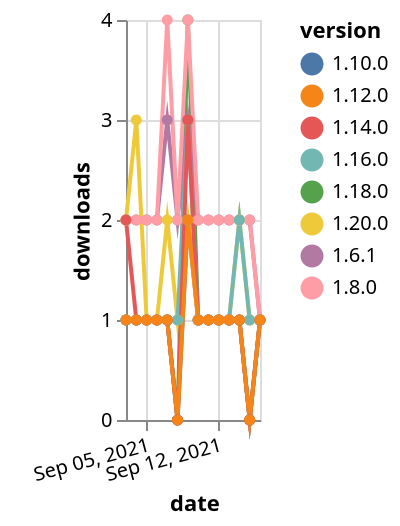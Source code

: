 {"$schema": "https://vega.github.io/schema/vega-lite/v5.json", "description": "A simple bar chart with embedded data.", "data": {"values": [{"date": "2021-09-03", "total": 212, "delta": 1, "version": "1.18.0"}, {"date": "2021-09-04", "total": 213, "delta": 1, "version": "1.18.0"}, {"date": "2021-09-05", "total": 214, "delta": 1, "version": "1.18.0"}, {"date": "2021-09-06", "total": 215, "delta": 1, "version": "1.18.0"}, {"date": "2021-09-07", "total": 216, "delta": 1, "version": "1.18.0"}, {"date": "2021-09-08", "total": 216, "delta": 0, "version": "1.18.0"}, {"date": "2021-09-09", "total": 220, "delta": 4, "version": "1.18.0"}, {"date": "2021-09-10", "total": 221, "delta": 1, "version": "1.18.0"}, {"date": "2021-09-11", "total": 222, "delta": 1, "version": "1.18.0"}, {"date": "2021-09-12", "total": 223, "delta": 1, "version": "1.18.0"}, {"date": "2021-09-13", "total": 224, "delta": 1, "version": "1.18.0"}, {"date": "2021-09-14", "total": 225, "delta": 1, "version": "1.18.0"}, {"date": "2021-09-15", "total": 225, "delta": 0, "version": "1.18.0"}, {"date": "2021-09-16", "total": 226, "delta": 1, "version": "1.18.0"}, {"date": "2021-09-03", "total": 2401, "delta": 2, "version": "1.6.1"}, {"date": "2021-09-04", "total": 2403, "delta": 2, "version": "1.6.1"}, {"date": "2021-09-05", "total": 2405, "delta": 2, "version": "1.6.1"}, {"date": "2021-09-06", "total": 2407, "delta": 2, "version": "1.6.1"}, {"date": "2021-09-07", "total": 2410, "delta": 3, "version": "1.6.1"}, {"date": "2021-09-08", "total": 2412, "delta": 2, "version": "1.6.1"}, {"date": "2021-09-09", "total": 2415, "delta": 3, "version": "1.6.1"}, {"date": "2021-09-10", "total": 2417, "delta": 2, "version": "1.6.1"}, {"date": "2021-09-11", "total": 2419, "delta": 2, "version": "1.6.1"}, {"date": "2021-09-12", "total": 2421, "delta": 2, "version": "1.6.1"}, {"date": "2021-09-13", "total": 2423, "delta": 2, "version": "1.6.1"}, {"date": "2021-09-14", "total": 2425, "delta": 2, "version": "1.6.1"}, {"date": "2021-09-15", "total": 2427, "delta": 2, "version": "1.6.1"}, {"date": "2021-09-16", "total": 2428, "delta": 1, "version": "1.6.1"}, {"date": "2021-09-03", "total": 2549, "delta": 2, "version": "1.8.0"}, {"date": "2021-09-04", "total": 2551, "delta": 2, "version": "1.8.0"}, {"date": "2021-09-05", "total": 2553, "delta": 2, "version": "1.8.0"}, {"date": "2021-09-06", "total": 2555, "delta": 2, "version": "1.8.0"}, {"date": "2021-09-07", "total": 2559, "delta": 4, "version": "1.8.0"}, {"date": "2021-09-08", "total": 2561, "delta": 2, "version": "1.8.0"}, {"date": "2021-09-09", "total": 2565, "delta": 4, "version": "1.8.0"}, {"date": "2021-09-10", "total": 2567, "delta": 2, "version": "1.8.0"}, {"date": "2021-09-11", "total": 2569, "delta": 2, "version": "1.8.0"}, {"date": "2021-09-12", "total": 2571, "delta": 2, "version": "1.8.0"}, {"date": "2021-09-13", "total": 2573, "delta": 2, "version": "1.8.0"}, {"date": "2021-09-14", "total": 2575, "delta": 2, "version": "1.8.0"}, {"date": "2021-09-15", "total": 2577, "delta": 2, "version": "1.8.0"}, {"date": "2021-09-16", "total": 2578, "delta": 1, "version": "1.8.0"}, {"date": "2021-09-03", "total": 258, "delta": 1, "version": "1.10.0"}, {"date": "2021-09-04", "total": 259, "delta": 1, "version": "1.10.0"}, {"date": "2021-09-05", "total": 260, "delta": 1, "version": "1.10.0"}, {"date": "2021-09-06", "total": 261, "delta": 1, "version": "1.10.0"}, {"date": "2021-09-07", "total": 262, "delta": 1, "version": "1.10.0"}, {"date": "2021-09-08", "total": 262, "delta": 0, "version": "1.10.0"}, {"date": "2021-09-09", "total": 264, "delta": 2, "version": "1.10.0"}, {"date": "2021-09-10", "total": 265, "delta": 1, "version": "1.10.0"}, {"date": "2021-09-11", "total": 266, "delta": 1, "version": "1.10.0"}, {"date": "2021-09-12", "total": 267, "delta": 1, "version": "1.10.0"}, {"date": "2021-09-13", "total": 268, "delta": 1, "version": "1.10.0"}, {"date": "2021-09-14", "total": 269, "delta": 1, "version": "1.10.0"}, {"date": "2021-09-15", "total": 269, "delta": 0, "version": "1.10.0"}, {"date": "2021-09-16", "total": 270, "delta": 1, "version": "1.10.0"}, {"date": "2021-09-03", "total": 124, "delta": 2, "version": "1.20.0"}, {"date": "2021-09-04", "total": 127, "delta": 3, "version": "1.20.0"}, {"date": "2021-09-05", "total": 128, "delta": 1, "version": "1.20.0"}, {"date": "2021-09-06", "total": 129, "delta": 1, "version": "1.20.0"}, {"date": "2021-09-07", "total": 131, "delta": 2, "version": "1.20.0"}, {"date": "2021-09-08", "total": 132, "delta": 1, "version": "1.20.0"}, {"date": "2021-09-09", "total": 134, "delta": 2, "version": "1.20.0"}, {"date": "2021-09-10", "total": 135, "delta": 1, "version": "1.20.0"}, {"date": "2021-09-11", "total": 136, "delta": 1, "version": "1.20.0"}, {"date": "2021-09-12", "total": 137, "delta": 1, "version": "1.20.0"}, {"date": "2021-09-13", "total": 138, "delta": 1, "version": "1.20.0"}, {"date": "2021-09-14", "total": 140, "delta": 2, "version": "1.20.0"}, {"date": "2021-09-15", "total": 141, "delta": 1, "version": "1.20.0"}, {"date": "2021-09-16", "total": 142, "delta": 1, "version": "1.20.0"}, {"date": "2021-09-03", "total": 209, "delta": 1, "version": "1.16.0"}, {"date": "2021-09-04", "total": 210, "delta": 1, "version": "1.16.0"}, {"date": "2021-09-05", "total": 211, "delta": 1, "version": "1.16.0"}, {"date": "2021-09-06", "total": 212, "delta": 1, "version": "1.16.0"}, {"date": "2021-09-07", "total": 213, "delta": 1, "version": "1.16.0"}, {"date": "2021-09-08", "total": 214, "delta": 1, "version": "1.16.0"}, {"date": "2021-09-09", "total": 217, "delta": 3, "version": "1.16.0"}, {"date": "2021-09-10", "total": 218, "delta": 1, "version": "1.16.0"}, {"date": "2021-09-11", "total": 219, "delta": 1, "version": "1.16.0"}, {"date": "2021-09-12", "total": 220, "delta": 1, "version": "1.16.0"}, {"date": "2021-09-13", "total": 221, "delta": 1, "version": "1.16.0"}, {"date": "2021-09-14", "total": 223, "delta": 2, "version": "1.16.0"}, {"date": "2021-09-15", "total": 224, "delta": 1, "version": "1.16.0"}, {"date": "2021-09-16", "total": 225, "delta": 1, "version": "1.16.0"}, {"date": "2021-09-03", "total": 643, "delta": 2, "version": "1.14.0"}, {"date": "2021-09-04", "total": 644, "delta": 1, "version": "1.14.0"}, {"date": "2021-09-05", "total": 645, "delta": 1, "version": "1.14.0"}, {"date": "2021-09-06", "total": 646, "delta": 1, "version": "1.14.0"}, {"date": "2021-09-07", "total": 647, "delta": 1, "version": "1.14.0"}, {"date": "2021-09-08", "total": 647, "delta": 0, "version": "1.14.0"}, {"date": "2021-09-09", "total": 650, "delta": 3, "version": "1.14.0"}, {"date": "2021-09-10", "total": 651, "delta": 1, "version": "1.14.0"}, {"date": "2021-09-11", "total": 652, "delta": 1, "version": "1.14.0"}, {"date": "2021-09-12", "total": 653, "delta": 1, "version": "1.14.0"}, {"date": "2021-09-13", "total": 654, "delta": 1, "version": "1.14.0"}, {"date": "2021-09-14", "total": 655, "delta": 1, "version": "1.14.0"}, {"date": "2021-09-15", "total": 655, "delta": 0, "version": "1.14.0"}, {"date": "2021-09-16", "total": 656, "delta": 1, "version": "1.14.0"}, {"date": "2021-09-03", "total": 201, "delta": 1, "version": "1.12.0"}, {"date": "2021-09-04", "total": 202, "delta": 1, "version": "1.12.0"}, {"date": "2021-09-05", "total": 203, "delta": 1, "version": "1.12.0"}, {"date": "2021-09-06", "total": 204, "delta": 1, "version": "1.12.0"}, {"date": "2021-09-07", "total": 205, "delta": 1, "version": "1.12.0"}, {"date": "2021-09-08", "total": 205, "delta": 0, "version": "1.12.0"}, {"date": "2021-09-09", "total": 207, "delta": 2, "version": "1.12.0"}, {"date": "2021-09-10", "total": 208, "delta": 1, "version": "1.12.0"}, {"date": "2021-09-11", "total": 209, "delta": 1, "version": "1.12.0"}, {"date": "2021-09-12", "total": 210, "delta": 1, "version": "1.12.0"}, {"date": "2021-09-13", "total": 211, "delta": 1, "version": "1.12.0"}, {"date": "2021-09-14", "total": 212, "delta": 1, "version": "1.12.0"}, {"date": "2021-09-15", "total": 212, "delta": 0, "version": "1.12.0"}, {"date": "2021-09-16", "total": 213, "delta": 1, "version": "1.12.0"}]}, "width": "container", "mark": {"type": "line", "point": {"filled": true}}, "encoding": {"x": {"field": "date", "type": "temporal", "timeUnit": "yearmonthdate", "title": "date", "axis": {"labelAngle": -15}}, "y": {"field": "delta", "type": "quantitative", "title": "downloads"}, "color": {"field": "version", "type": "nominal"}, "tooltip": {"field": "delta"}}}